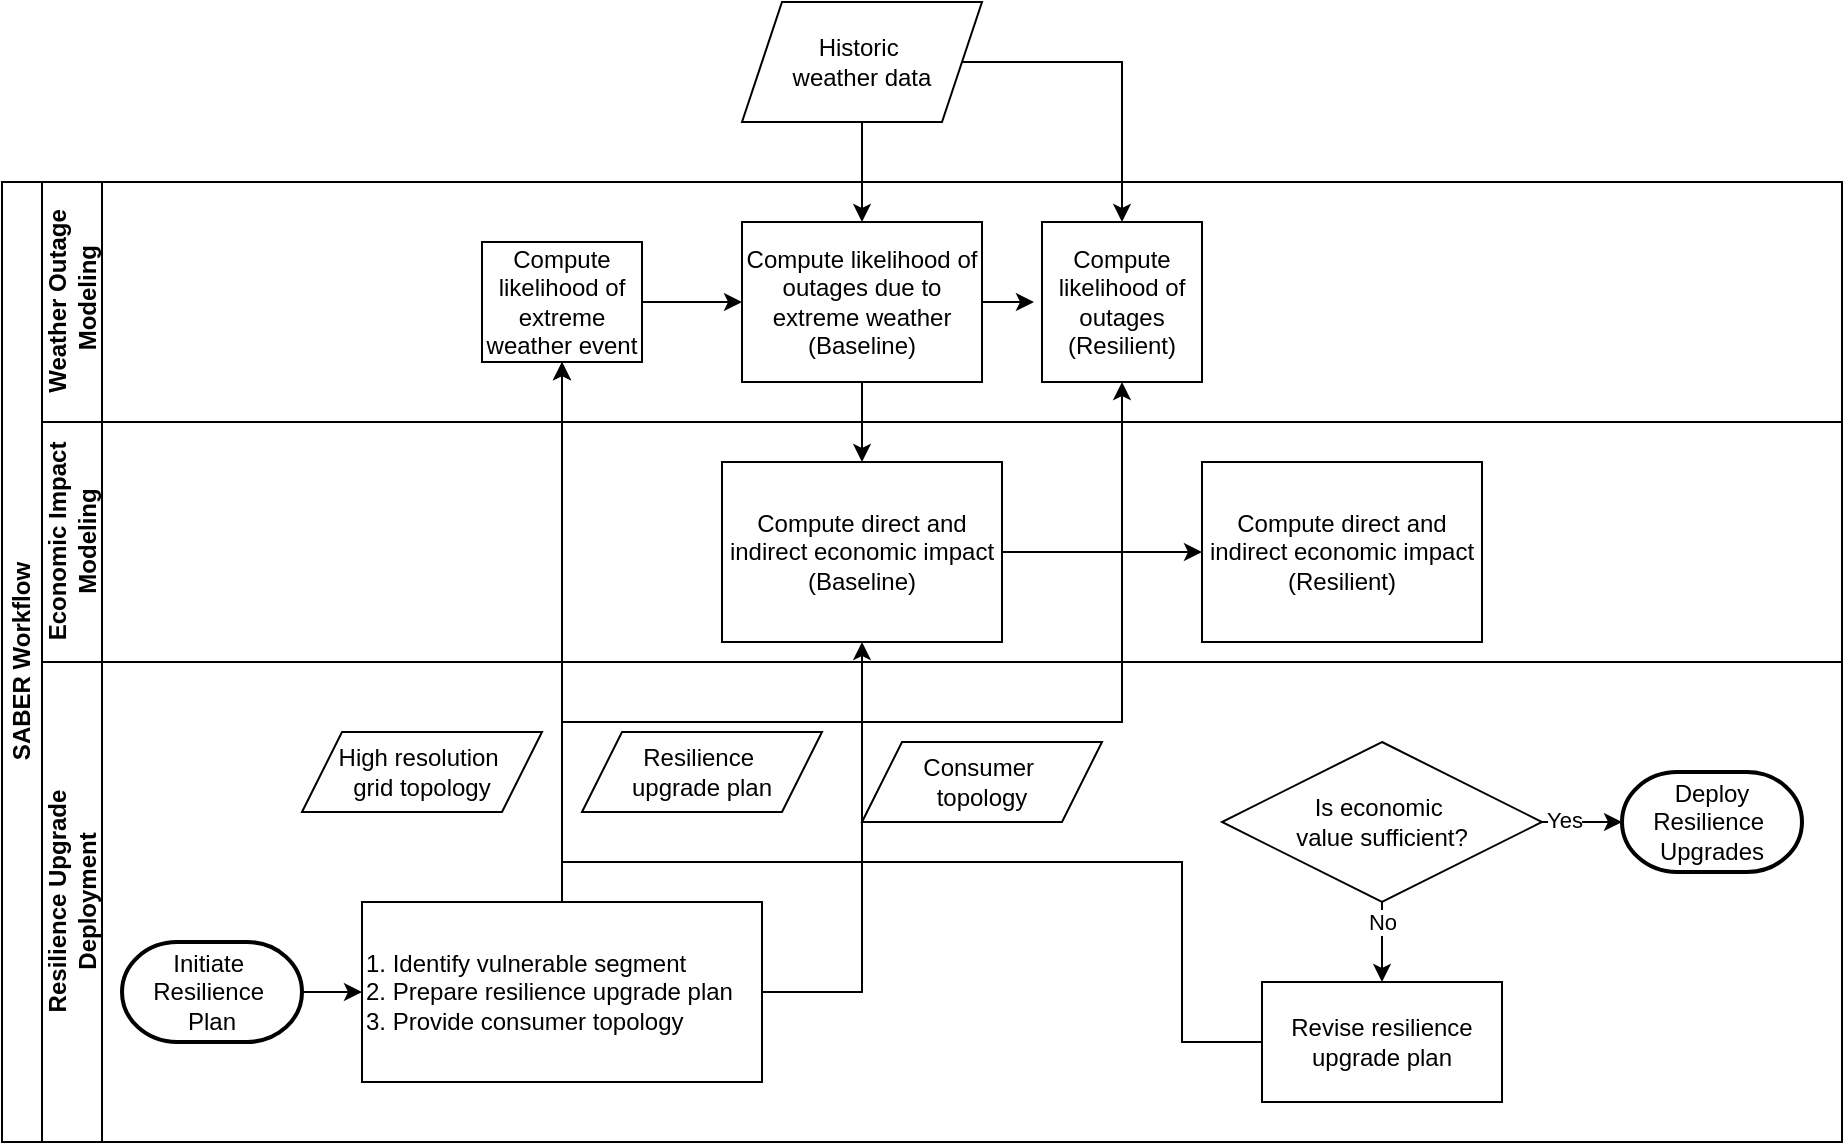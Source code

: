<mxfile version="24.0.7" type="github" pages="2">
  <diagram id="prtHgNgQTEPvFCAcTncT" name="Page-1">
    <mxGraphModel dx="1227" dy="755" grid="1" gridSize="10" guides="1" tooltips="1" connect="1" arrows="1" fold="1" page="1" pageScale="1" pageWidth="827" pageHeight="1169" math="0" shadow="0">
      <root>
        <mxCell id="0" />
        <mxCell id="1" parent="0" />
        <mxCell id="dNxyNK7c78bLwvsdeMH5-19" value="SABER Workflow" style="swimlane;html=1;childLayout=stackLayout;resizeParent=1;resizeParentMax=0;horizontal=0;startSize=20;horizontalStack=0;" parent="1" vertex="1">
          <mxGeometry x="60" y="270" width="920" height="480" as="geometry" />
        </mxCell>
        <mxCell id="dNxyNK7c78bLwvsdeMH5-20" value="&lt;div&gt;Weather Outage&lt;/div&gt;&lt;div&gt;&amp;nbsp;Modeling&lt;/div&gt;" style="swimlane;html=1;startSize=30;horizontal=0;" parent="dNxyNK7c78bLwvsdeMH5-19" vertex="1">
          <mxGeometry x="20" width="900" height="120" as="geometry" />
        </mxCell>
        <mxCell id="kzs3K-7DPgvp49Ke8Xy6-6" style="edgeStyle=orthogonalEdgeStyle;rounded=0;orthogonalLoop=1;jettySize=auto;html=1;entryX=0;entryY=0.5;entryDx=0;entryDy=0;" parent="dNxyNK7c78bLwvsdeMH5-20" source="dNxyNK7c78bLwvsdeMH5-24" target="dNxyNK7c78bLwvsdeMH5-30" edge="1">
          <mxGeometry relative="1" as="geometry" />
        </mxCell>
        <mxCell id="dNxyNK7c78bLwvsdeMH5-24" value="Compute likelihood of extreme weather event" style="rounded=0;whiteSpace=wrap;html=1;fontFamily=Helvetica;fontSize=12;fontColor=#000000;align=center;" parent="dNxyNK7c78bLwvsdeMH5-20" vertex="1">
          <mxGeometry x="220" y="30" width="80" height="60" as="geometry" />
        </mxCell>
        <mxCell id="dNxyNK7c78bLwvsdeMH5-30" value="Compute likelihood of outages due to extreme weather (Baseline) " style="rounded=0;whiteSpace=wrap;html=1;fontFamily=Helvetica;fontSize=12;fontColor=#000000;align=center;" parent="dNxyNK7c78bLwvsdeMH5-20" vertex="1">
          <mxGeometry x="350" y="20" width="120" height="80" as="geometry" />
        </mxCell>
        <mxCell id="kzs3K-7DPgvp49Ke8Xy6-5" value="&lt;div&gt;Compute likelihood of outages&lt;/div&gt;&lt;div&gt;(Resilient)&lt;br&gt;&lt;/div&gt;" style="whiteSpace=wrap;html=1;aspect=fixed;" parent="dNxyNK7c78bLwvsdeMH5-20" vertex="1">
          <mxGeometry x="500" y="20" width="80" height="80" as="geometry" />
        </mxCell>
        <mxCell id="kzs3K-7DPgvp49Ke8Xy6-7" style="edgeStyle=orthogonalEdgeStyle;rounded=0;orthogonalLoop=1;jettySize=auto;html=1;entryX=-0.05;entryY=0.5;entryDx=0;entryDy=0;entryPerimeter=0;" parent="dNxyNK7c78bLwvsdeMH5-20" source="dNxyNK7c78bLwvsdeMH5-30" target="kzs3K-7DPgvp49Ke8Xy6-5" edge="1">
          <mxGeometry relative="1" as="geometry" />
        </mxCell>
        <mxCell id="dNxyNK7c78bLwvsdeMH5-21" value="&lt;div&gt;Economic Impact &lt;br&gt;&lt;/div&gt;&lt;div&gt;Modeling&lt;br&gt;&lt;/div&gt;" style="swimlane;html=1;startSize=30;horizontal=0;" parent="dNxyNK7c78bLwvsdeMH5-19" vertex="1">
          <mxGeometry x="20" y="120" width="900" height="120" as="geometry" />
        </mxCell>
        <mxCell id="kzs3K-7DPgvp49Ke8Xy6-33" value="&lt;div&gt;Compute direct and indirect economic impact&lt;/div&gt;&lt;div&gt;(Baseline)&lt;br&gt;&lt;/div&gt;" style="rounded=0;whiteSpace=wrap;html=1;" parent="dNxyNK7c78bLwvsdeMH5-21" vertex="1">
          <mxGeometry x="340" y="20" width="140" height="90" as="geometry" />
        </mxCell>
        <mxCell id="kzs3K-7DPgvp49Ke8Xy6-36" value="&lt;br&gt;&lt;div&gt;Compute direct and indirect economic impact&lt;/div&gt;&lt;div&gt;(Resilient)&lt;br&gt;&lt;/div&gt;&lt;div&gt;&lt;br/&gt;&lt;/div&gt;" style="rounded=0;whiteSpace=wrap;html=1;" parent="dNxyNK7c78bLwvsdeMH5-21" vertex="1">
          <mxGeometry x="580" y="20" width="140" height="90" as="geometry" />
        </mxCell>
        <mxCell id="kzs3K-7DPgvp49Ke8Xy6-35" style="edgeStyle=orthogonalEdgeStyle;rounded=0;orthogonalLoop=1;jettySize=auto;html=1;" parent="dNxyNK7c78bLwvsdeMH5-21" source="kzs3K-7DPgvp49Ke8Xy6-33" target="kzs3K-7DPgvp49Ke8Xy6-36" edge="1">
          <mxGeometry relative="1" as="geometry">
            <mxPoint x="540.0" y="65" as="targetPoint" />
          </mxGeometry>
        </mxCell>
        <mxCell id="kzs3K-7DPgvp49Ke8Xy6-30" style="edgeStyle=orthogonalEdgeStyle;rounded=0;orthogonalLoop=1;jettySize=auto;html=1;" parent="dNxyNK7c78bLwvsdeMH5-19" source="kzs3K-7DPgvp49Ke8Xy6-28" target="dNxyNK7c78bLwvsdeMH5-24" edge="1">
          <mxGeometry relative="1" as="geometry" />
        </mxCell>
        <mxCell id="dNxyNK7c78bLwvsdeMH5-22" value="&lt;div&gt;Resilience Upgrade &lt;br&gt;&lt;/div&gt;&lt;div&gt;Deployment&lt;br&gt;&lt;/div&gt;" style="swimlane;html=1;startSize=30;horizontal=0;" parent="dNxyNK7c78bLwvsdeMH5-19" vertex="1">
          <mxGeometry x="20" y="240" width="900" height="240" as="geometry" />
        </mxCell>
        <mxCell id="kzs3K-7DPgvp49Ke8Xy6-12" value="&lt;div&gt;High resolution&amp;nbsp;&lt;/div&gt;&lt;div&gt;grid topology&lt;/div&gt;" style="shape=parallelogram;perimeter=parallelogramPerimeter;whiteSpace=wrap;html=1;fixedSize=1;" parent="dNxyNK7c78bLwvsdeMH5-22" vertex="1">
          <mxGeometry x="130" y="35" width="120" height="40" as="geometry" />
        </mxCell>
        <mxCell id="kzs3K-7DPgvp49Ke8Xy6-18" value="&lt;div&gt;Resilience&amp;nbsp;&lt;/div&gt;&lt;div&gt;upgrade plan&lt;/div&gt;" style="shape=parallelogram;perimeter=parallelogramPerimeter;whiteSpace=wrap;html=1;fixedSize=1;" parent="dNxyNK7c78bLwvsdeMH5-22" vertex="1">
          <mxGeometry x="270" y="35" width="120" height="40" as="geometry" />
        </mxCell>
        <mxCell id="kzs3K-7DPgvp49Ke8Xy6-31" style="edgeStyle=orthogonalEdgeStyle;rounded=0;orthogonalLoop=1;jettySize=auto;html=1;" parent="dNxyNK7c78bLwvsdeMH5-22" source="kzs3K-7DPgvp49Ke8Xy6-22" target="kzs3K-7DPgvp49Ke8Xy6-28" edge="1">
          <mxGeometry relative="1" as="geometry" />
        </mxCell>
        <mxCell id="kzs3K-7DPgvp49Ke8Xy6-22" value="&lt;div&gt;Initiate&amp;nbsp;&lt;/div&gt;&lt;div&gt;Resilience&amp;nbsp;&lt;/div&gt;&lt;div&gt;Plan&lt;/div&gt;" style="strokeWidth=2;html=1;shape=mxgraph.flowchart.terminator;whiteSpace=wrap;" parent="dNxyNK7c78bLwvsdeMH5-22" vertex="1">
          <mxGeometry x="40" y="140" width="90" height="50" as="geometry" />
        </mxCell>
        <mxCell id="kzs3K-7DPgvp49Ke8Xy6-28" value="&lt;div align=&quot;left&quot;&gt;1. Identify vulnerable segment&amp;nbsp;&lt;/div&gt;&lt;div align=&quot;left&quot;&gt;2. Prepare resilience upgrade plan&lt;/div&gt;&lt;div align=&quot;left&quot;&gt;3. Provide consumer topology&lt;br&gt;&lt;/div&gt;" style="rounded=0;whiteSpace=wrap;html=1;align=left;" parent="dNxyNK7c78bLwvsdeMH5-22" vertex="1">
          <mxGeometry x="160" y="120" width="200" height="90" as="geometry" />
        </mxCell>
        <mxCell id="kzs3K-7DPgvp49Ke8Xy6-37" value="&lt;div&gt;Consumer&amp;nbsp;&lt;/div&gt;&lt;div&gt;topology&lt;/div&gt;" style="shape=parallelogram;perimeter=parallelogramPerimeter;whiteSpace=wrap;html=1;fixedSize=1;" parent="dNxyNK7c78bLwvsdeMH5-22" vertex="1">
          <mxGeometry x="410" y="40" width="120" height="40" as="geometry" />
        </mxCell>
        <mxCell id="u6RPvg0BcIfvfA5v8kgQ-7" style="edgeStyle=orthogonalEdgeStyle;rounded=0;orthogonalLoop=1;jettySize=auto;html=1;entryX=0.5;entryY=0;entryDx=0;entryDy=0;" edge="1" parent="dNxyNK7c78bLwvsdeMH5-22" source="u6RPvg0BcIfvfA5v8kgQ-1" target="u6RPvg0BcIfvfA5v8kgQ-5">
          <mxGeometry relative="1" as="geometry" />
        </mxCell>
        <mxCell id="u6RPvg0BcIfvfA5v8kgQ-8" value="No" style="edgeLabel;html=1;align=center;verticalAlign=middle;resizable=0;points=[];" vertex="1" connectable="0" parent="u6RPvg0BcIfvfA5v8kgQ-7">
          <mxGeometry x="-0.533" relative="1" as="geometry">
            <mxPoint as="offset" />
          </mxGeometry>
        </mxCell>
        <mxCell id="u6RPvg0BcIfvfA5v8kgQ-1" value="&lt;div&gt;Is economic&amp;nbsp;&lt;/div&gt;&lt;div&gt;value sufficient?&lt;/div&gt;" style="rhombus;whiteSpace=wrap;html=1;" vertex="1" parent="dNxyNK7c78bLwvsdeMH5-22">
          <mxGeometry x="590" y="40" width="160" height="80" as="geometry" />
        </mxCell>
        <mxCell id="u6RPvg0BcIfvfA5v8kgQ-2" value="&lt;div&gt;Deploy &lt;br&gt;&lt;/div&gt;&lt;div&gt;Resilience&amp;nbsp;&lt;/div&gt;&lt;div&gt;Upgrades&lt;/div&gt;" style="strokeWidth=2;html=1;shape=mxgraph.flowchart.terminator;whiteSpace=wrap;" vertex="1" parent="dNxyNK7c78bLwvsdeMH5-22">
          <mxGeometry x="790" y="55" width="90" height="50" as="geometry" />
        </mxCell>
        <mxCell id="u6RPvg0BcIfvfA5v8kgQ-3" style="edgeStyle=orthogonalEdgeStyle;rounded=0;orthogonalLoop=1;jettySize=auto;html=1;entryX=0;entryY=0.5;entryDx=0;entryDy=0;entryPerimeter=0;" edge="1" parent="dNxyNK7c78bLwvsdeMH5-22" source="u6RPvg0BcIfvfA5v8kgQ-1" target="u6RPvg0BcIfvfA5v8kgQ-2">
          <mxGeometry relative="1" as="geometry" />
        </mxCell>
        <mxCell id="u6RPvg0BcIfvfA5v8kgQ-4" value="Yes" style="edgeLabel;html=1;align=center;verticalAlign=middle;resizable=0;points=[];" vertex="1" connectable="0" parent="u6RPvg0BcIfvfA5v8kgQ-3">
          <mxGeometry x="-0.464" y="1" relative="1" as="geometry">
            <mxPoint as="offset" />
          </mxGeometry>
        </mxCell>
        <mxCell id="u6RPvg0BcIfvfA5v8kgQ-5" value="Revise resilience upgrade plan" style="rounded=0;whiteSpace=wrap;html=1;" vertex="1" parent="dNxyNK7c78bLwvsdeMH5-22">
          <mxGeometry x="610" y="160" width="120" height="60" as="geometry" />
        </mxCell>
        <mxCell id="kzs3K-7DPgvp49Ke8Xy6-32" style="edgeStyle=orthogonalEdgeStyle;rounded=0;orthogonalLoop=1;jettySize=auto;html=1;entryX=0.5;entryY=1;entryDx=0;entryDy=0;" parent="dNxyNK7c78bLwvsdeMH5-19" source="kzs3K-7DPgvp49Ke8Xy6-28" target="kzs3K-7DPgvp49Ke8Xy6-5" edge="1">
          <mxGeometry relative="1" as="geometry">
            <Array as="points">
              <mxPoint x="280" y="270" />
              <mxPoint x="560" y="270" />
            </Array>
          </mxGeometry>
        </mxCell>
        <mxCell id="kzs3K-7DPgvp49Ke8Xy6-34" style="edgeStyle=orthogonalEdgeStyle;rounded=0;orthogonalLoop=1;jettySize=auto;html=1;entryX=0.5;entryY=0;entryDx=0;entryDy=0;" parent="dNxyNK7c78bLwvsdeMH5-19" source="dNxyNK7c78bLwvsdeMH5-30" target="kzs3K-7DPgvp49Ke8Xy6-33" edge="1">
          <mxGeometry relative="1" as="geometry" />
        </mxCell>
        <mxCell id="kzs3K-7DPgvp49Ke8Xy6-38" style="edgeStyle=orthogonalEdgeStyle;rounded=0;orthogonalLoop=1;jettySize=auto;html=1;" parent="dNxyNK7c78bLwvsdeMH5-19" source="kzs3K-7DPgvp49Ke8Xy6-28" target="kzs3K-7DPgvp49Ke8Xy6-33" edge="1">
          <mxGeometry relative="1" as="geometry">
            <Array as="points">
              <mxPoint x="430" y="405" />
            </Array>
          </mxGeometry>
        </mxCell>
        <mxCell id="u6RPvg0BcIfvfA5v8kgQ-9" style="edgeStyle=orthogonalEdgeStyle;rounded=0;orthogonalLoop=1;jettySize=auto;html=1;" edge="1" parent="dNxyNK7c78bLwvsdeMH5-19" source="u6RPvg0BcIfvfA5v8kgQ-5" target="dNxyNK7c78bLwvsdeMH5-24">
          <mxGeometry relative="1" as="geometry">
            <mxPoint x="280" y="250" as="targetPoint" />
            <Array as="points">
              <mxPoint x="590" y="430" />
              <mxPoint x="590" y="340" />
              <mxPoint x="280" y="340" />
            </Array>
          </mxGeometry>
        </mxCell>
        <mxCell id="kzs3K-7DPgvp49Ke8Xy6-16" style="edgeStyle=orthogonalEdgeStyle;rounded=0;orthogonalLoop=1;jettySize=auto;html=1;entryX=0.5;entryY=0;entryDx=0;entryDy=0;" parent="1" source="kzs3K-7DPgvp49Ke8Xy6-15" target="dNxyNK7c78bLwvsdeMH5-30" edge="1">
          <mxGeometry relative="1" as="geometry" />
        </mxCell>
        <mxCell id="kzs3K-7DPgvp49Ke8Xy6-21" style="edgeStyle=orthogonalEdgeStyle;rounded=0;orthogonalLoop=1;jettySize=auto;html=1;entryX=0.5;entryY=0;entryDx=0;entryDy=0;" parent="1" source="kzs3K-7DPgvp49Ke8Xy6-15" target="kzs3K-7DPgvp49Ke8Xy6-5" edge="1">
          <mxGeometry relative="1" as="geometry" />
        </mxCell>
        <mxCell id="kzs3K-7DPgvp49Ke8Xy6-15" value="&lt;div&gt;Historic&amp;nbsp;&lt;/div&gt;&lt;div&gt;weather data&lt;/div&gt;" style="shape=parallelogram;perimeter=parallelogramPerimeter;whiteSpace=wrap;html=1;fixedSize=1;" parent="1" vertex="1">
          <mxGeometry x="430" y="180" width="120" height="60" as="geometry" />
        </mxCell>
      </root>
    </mxGraphModel>
  </diagram>
  <diagram id="SZexgQ1tx2z6s8fRJ_1W" name="Page-2">
    <mxGraphModel dx="1267" dy="907" grid="1" gridSize="10" guides="1" tooltips="1" connect="1" arrows="1" fold="1" page="1" pageScale="1" pageWidth="850" pageHeight="1100" math="0" shadow="0">
      <root>
        <mxCell id="0" />
        <mxCell id="1" parent="0" />
        <mxCell id="bHJcEfFm99azR5gpUGMM-1" value="Economic Modeling" style="swimlane;horizontal=0;whiteSpace=wrap;html=1;" vertex="1" parent="1">
          <mxGeometry x="110" y="320" width="690" height="200" as="geometry" />
        </mxCell>
        <mxCell id="bHJcEfFm99azR5gpUGMM-5" style="edgeStyle=orthogonalEdgeStyle;rounded=0;orthogonalLoop=1;jettySize=auto;html=1;entryX=0;entryY=0.5;entryDx=0;entryDy=0;" edge="1" parent="bHJcEfFm99azR5gpUGMM-1" source="bHJcEfFm99azR5gpUGMM-2" target="bHJcEfFm99azR5gpUGMM-3">
          <mxGeometry relative="1" as="geometry" />
        </mxCell>
        <mxCell id="bHJcEfFm99azR5gpUGMM-2" value="Direct Impact Costs" style="rounded=0;whiteSpace=wrap;html=1;" vertex="1" parent="bHJcEfFm99azR5gpUGMM-1">
          <mxGeometry x="50" y="125" width="120" height="60" as="geometry" />
        </mxCell>
        <mxCell id="bHJcEfFm99azR5gpUGMM-6" style="edgeStyle=orthogonalEdgeStyle;rounded=0;orthogonalLoop=1;jettySize=auto;html=1;entryX=0;entryY=0.5;entryDx=0;entryDy=0;" edge="1" parent="bHJcEfFm99azR5gpUGMM-1" source="bHJcEfFm99azR5gpUGMM-3" target="bHJcEfFm99azR5gpUGMM-4">
          <mxGeometry relative="1" as="geometry" />
        </mxCell>
        <mxCell id="bHJcEfFm99azR5gpUGMM-3" value="&lt;div&gt;Costs due to&amp;nbsp;&lt;/div&gt;&lt;div&gt;Loss of Business and Industry&lt;/div&gt;" style="rounded=0;whiteSpace=wrap;html=1;" vertex="1" parent="bHJcEfFm99azR5gpUGMM-1">
          <mxGeometry x="200" y="125" width="120" height="60" as="geometry" />
        </mxCell>
        <mxCell id="bHJcEfFm99azR5gpUGMM-12" style="edgeStyle=orthogonalEdgeStyle;rounded=0;orthogonalLoop=1;jettySize=auto;html=1;entryX=0;entryY=0.5;entryDx=0;entryDy=0;" edge="1" parent="bHJcEfFm99azR5gpUGMM-1" source="bHJcEfFm99azR5gpUGMM-4" target="bHJcEfFm99azR5gpUGMM-11">
          <mxGeometry relative="1" as="geometry" />
        </mxCell>
        <mxCell id="bHJcEfFm99azR5gpUGMM-4" value="&lt;div&gt;Costs due to&amp;nbsp;&lt;/div&gt;&lt;div&gt;Health and Community Impact&lt;/div&gt;" style="rounded=0;whiteSpace=wrap;html=1;" vertex="1" parent="bHJcEfFm99azR5gpUGMM-1">
          <mxGeometry x="360" y="125" width="120" height="60" as="geometry" />
        </mxCell>
        <mxCell id="bHJcEfFm99azR5gpUGMM-9" style="edgeStyle=orthogonalEdgeStyle;rounded=0;orthogonalLoop=1;jettySize=auto;html=1;entryX=0.5;entryY=0;entryDx=0;entryDy=0;" edge="1" parent="bHJcEfFm99azR5gpUGMM-1" source="bHJcEfFm99azR5gpUGMM-7" target="bHJcEfFm99azR5gpUGMM-3">
          <mxGeometry relative="1" as="geometry" />
        </mxCell>
        <mxCell id="bHJcEfFm99azR5gpUGMM-7" value="&lt;div&gt;Economic&amp;nbsp;&lt;/div&gt;&lt;div&gt;Input&amp;nbsp;&lt;/div&gt;&lt;div&gt;Parameters&lt;/div&gt;" style="shape=parallelogram;perimeter=parallelogramPerimeter;whiteSpace=wrap;html=1;fixedSize=1;" vertex="1" parent="bHJcEfFm99azR5gpUGMM-1">
          <mxGeometry x="200" y="10" width="120" height="60" as="geometry" />
        </mxCell>
        <mxCell id="bHJcEfFm99azR5gpUGMM-8" value="&lt;div&gt;Qualitative Health&amp;nbsp;&lt;/div&gt;&lt;div&gt;and Community Parameters&lt;/div&gt;" style="shape=parallelogram;perimeter=parallelogramPerimeter;whiteSpace=wrap;html=1;fixedSize=1;" vertex="1" parent="bHJcEfFm99azR5gpUGMM-1">
          <mxGeometry x="350" y="10" width="140" height="60" as="geometry" />
        </mxCell>
        <mxCell id="bHJcEfFm99azR5gpUGMM-10" style="edgeStyle=orthogonalEdgeStyle;rounded=0;orthogonalLoop=1;jettySize=auto;html=1;" edge="1" parent="bHJcEfFm99azR5gpUGMM-1" source="bHJcEfFm99azR5gpUGMM-8" target="bHJcEfFm99azR5gpUGMM-4">
          <mxGeometry relative="1" as="geometry" />
        </mxCell>
        <mxCell id="bHJcEfFm99azR5gpUGMM-11" value="Aggregated total cost" style="rounded=0;whiteSpace=wrap;html=1;" vertex="1" parent="bHJcEfFm99azR5gpUGMM-1">
          <mxGeometry x="540" y="125" width="120" height="60" as="geometry" />
        </mxCell>
      </root>
    </mxGraphModel>
  </diagram>
</mxfile>

